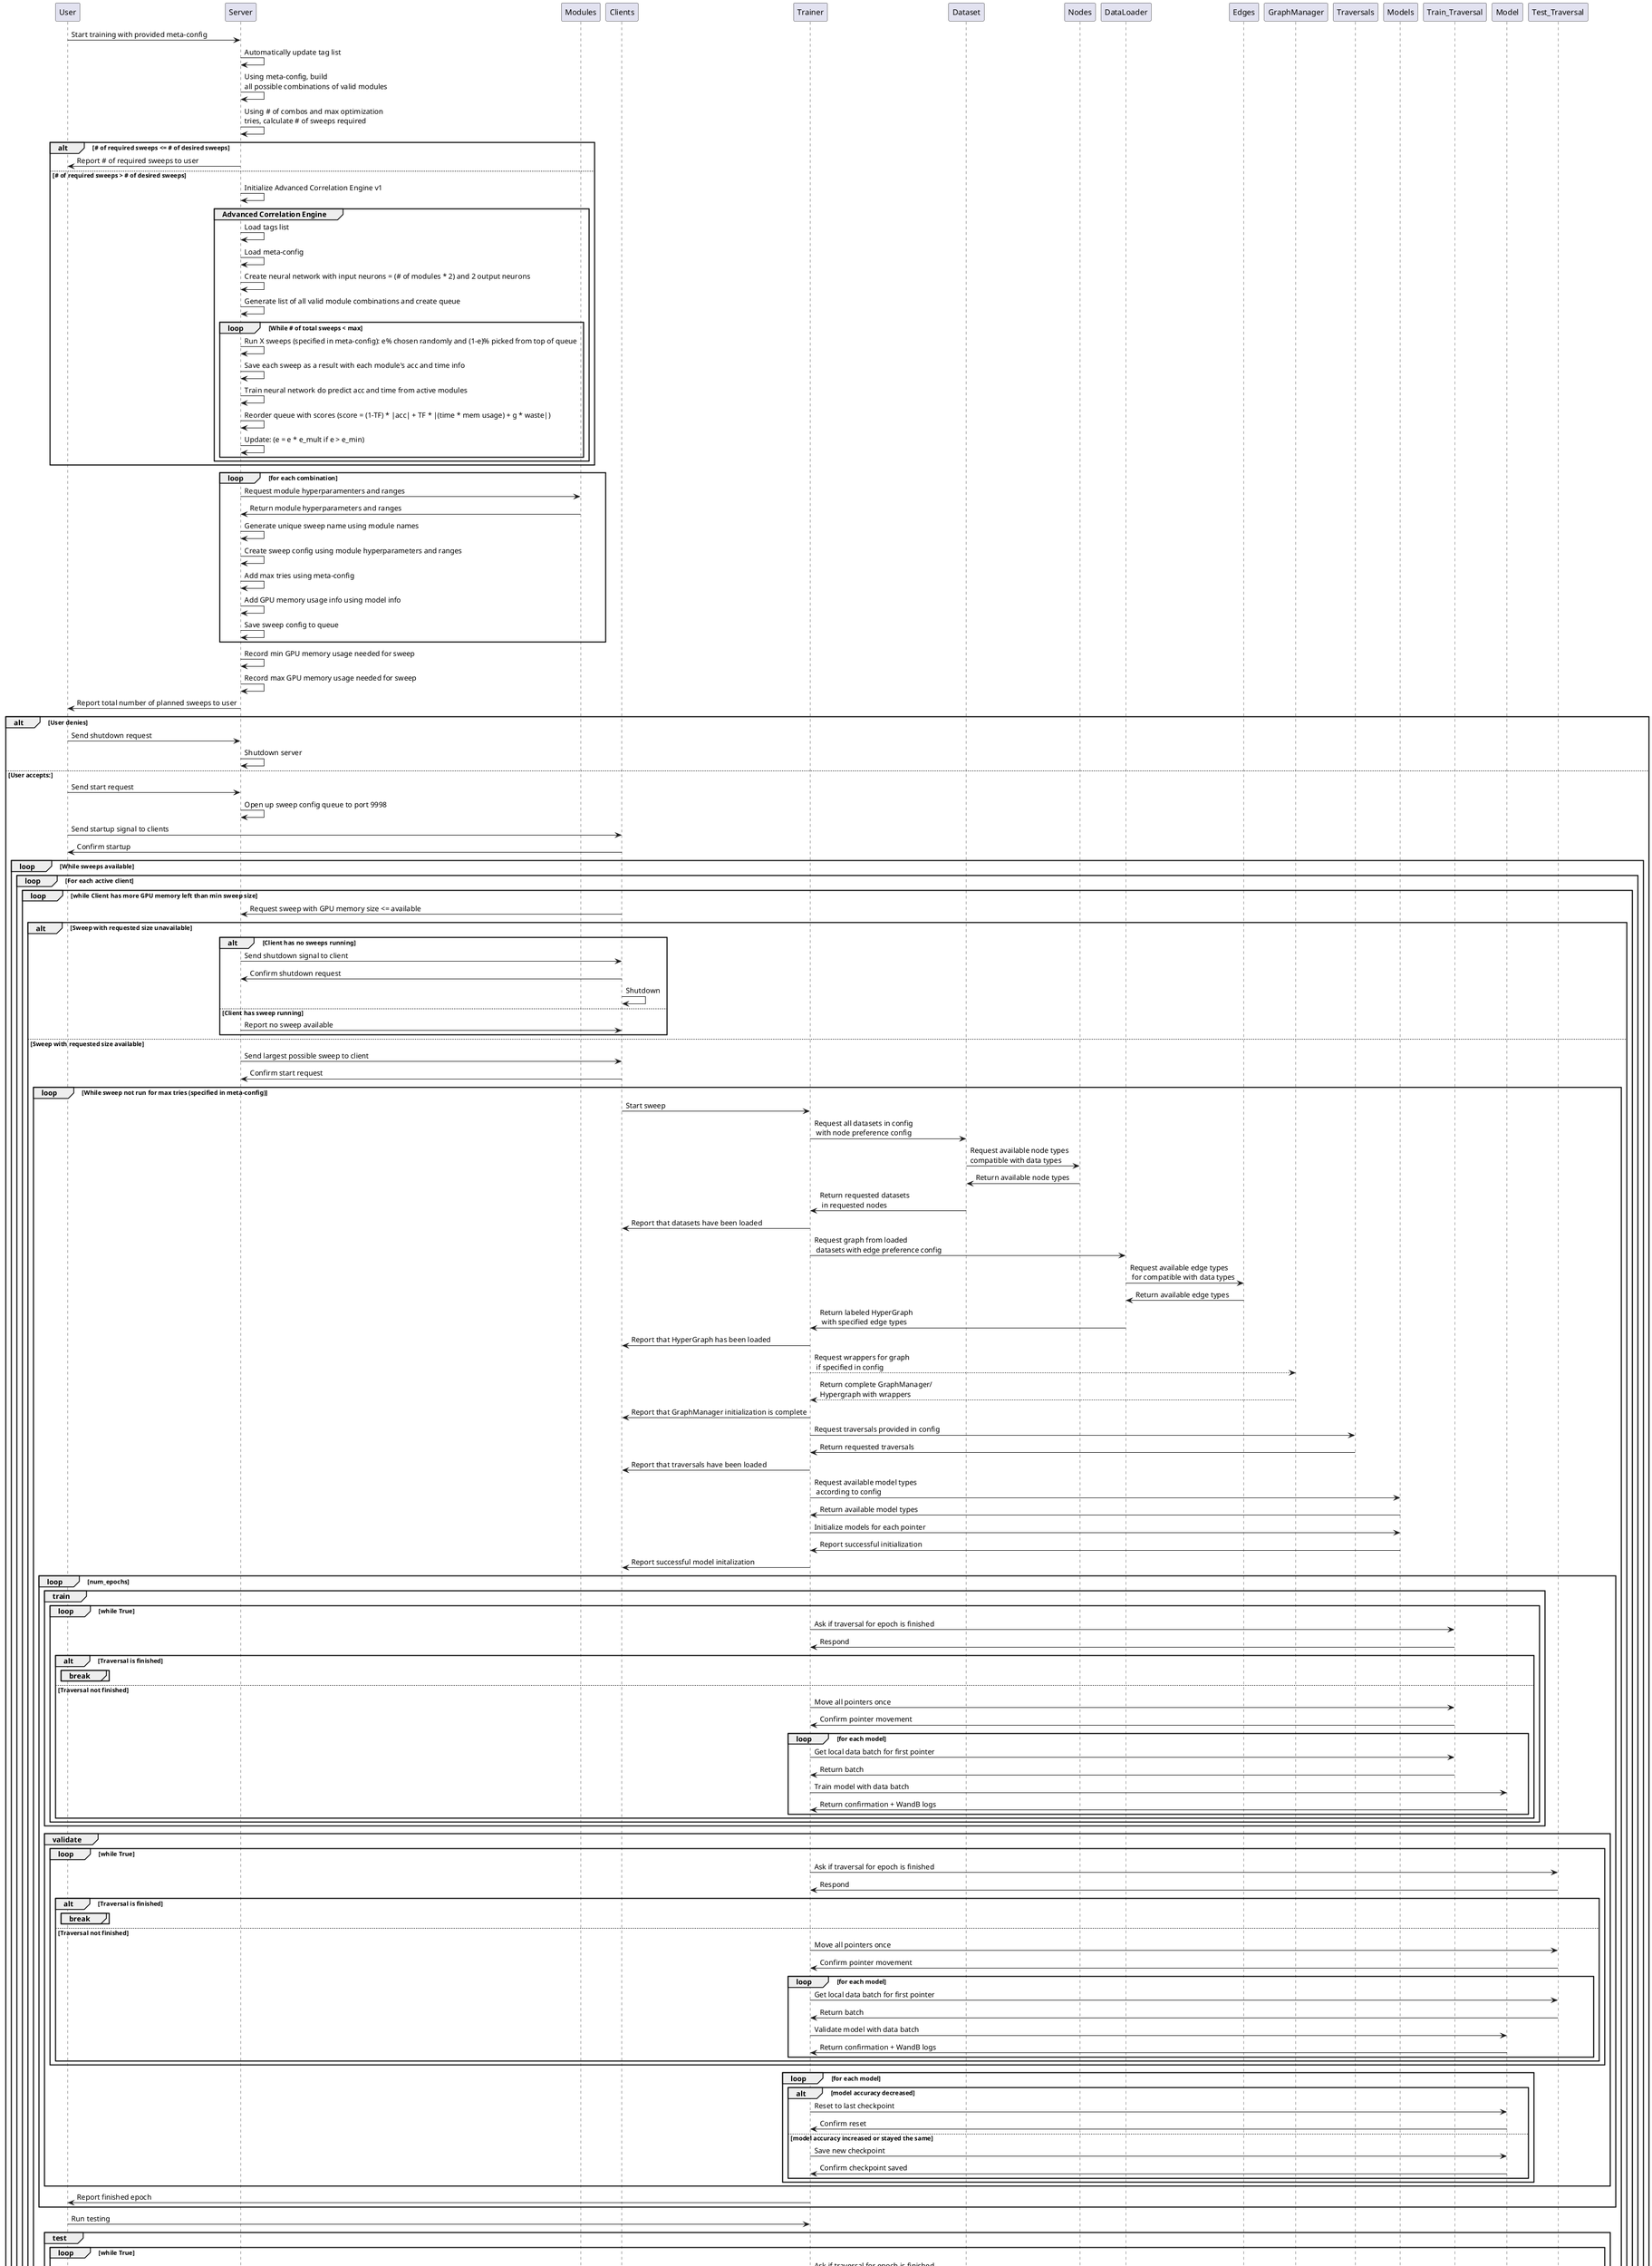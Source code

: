@startuml complete
User->Server: Start training with provided meta-config
Server->Server: Automatically update tag list
Server->Server: Using meta-config, build \nall possible combinations of valid modules
Server->Server: Using # of combos and max optimization \ntries, calculate # of sweeps required
alt # of required sweeps <= # of desired sweeps
    Server->User: Report # of required sweeps to user
else # of required sweeps > # of desired sweeps
    Server->Server: Initialize Advanced Correlation Engine v1
    group Advanced Correlation Engine
        Server->Server: Load tags list
        Server->Server: Load meta-config
        Server->Server: Create neural network with input neurons = (# of modules * 2) and 2 output neurons
        Server->Server: Generate list of all valid module combinations and create queue
        loop While # of total sweeps < max
            Server->Server: Run X sweeps (specified in meta-config): e% chosen randomly and (1-e)% picked from top of queue
            Server->Server: Save each sweep as a result with each module's acc and time info
            Server->Server: Train neural network do predict acc and time from active modules
            Server->Server: Reorder queue with scores (score = (1-TF) * |acc| + TF * |(time * mem usage) + g * waste|)
            Server->Server: Update: (e = e * e_mult if e > e_min)
        end
    end
end
loop for each combination
    Server->Modules: Request module hyperparamenters and ranges
    Modules->Server: Return module hyperparameters and ranges
    Server->Server: Generate unique sweep name using module names
    Server->Server: Create sweep config using module hyperparameters and ranges
    Server->Server: Add max tries using meta-config
    Server->Server: Add GPU memory usage info using model info
    Server->Server: Save sweep config to queue
end
Server->Server: Record min GPU memory usage needed for sweep
Server->Server: Record max GPU memory usage needed for sweep
Server->User: Report total number of planned sweeps to user
alt User denies
    User->Server: Send shutdown request
    Server->Server: Shutdown server
else User accepts:
    User->Server: Send start request
    Server->Server: Open up sweep config queue to port 9998
    User->Clients: Send startup signal to clients
    Clients->User: Confirm startup
    loop While sweeps available
        loop For each active client
            loop while Client has more GPU memory left than min sweep size
                Clients->Server: Request sweep with GPU memory size <= available
                alt Sweep with requested size unavailable
                    alt Client has no sweeps running
                        Server->Clients: Send shutdown signal to client
                        Clients->Server: Confirm shutdown request
                        Clients->Clients: Shutdown
                    else Client has sweep running
                        Server->Clients: Report no sweep available
                    end
                else Sweep with requested size available
                    
                    Server->Clients: Send largest possible sweep to client
                    Clients->Server: Confirm start request
                    loop While sweep not run for max tries (specified in meta-config)
                        Clients->Trainer: Start sweep
                        Trainer->Dataset: Request all datasets in config\n with node preference config
                        Dataset->Nodes: Request available node types \ncompatible with data types
                        Nodes->Dataset: Return available node types
                        Dataset->Trainer: Return requested datasets\n in requested nodes
                        Trainer->Clients: Report that datasets have been loaded
                        Trainer->DataLoader: Request graph from loaded\n datasets with edge preference config
                        DataLoader->Edges: Request available edge types\n for compatible with data types
                        Edges->DataLoader: Return available edge types
                        DataLoader->Trainer: Return labeled HyperGraph\n with specified edge types
                        Trainer->Clients: Report that HyperGraph has been loaded
                        Trainer-->GraphManager: Request wrappers for graph\n if specified in config
                        GraphManager-->Trainer: Return complete GraphManager/\nHypergraph with wrappers
                        Trainer->Clients: Report that GraphManager initialization is complete
                        Trainer->Traversals: Request traversals provided in config
                        Traversals->Trainer: Return requested traversals
                        Trainer->Clients: Report that traversals have been loaded
                        Trainer->Models: Request available model types\n according to config
                        Models->Trainer: Return available model types
                        Trainer->Models: Initialize models for each pointer
                        Models->Trainer: Report successful initialization
                        Trainer->Clients: Report successful model initalization
                        loop num_epochs
                            group train
                                loop while True
                                    Trainer->Train_Traversal: Ask if traversal for epoch is finished
                                    Train_Traversal->Trainer: Respond
                                    alt Traversal is finished
                                        break
                                        end
                                    else Traversal not finished
                                        Trainer->Train_Traversal: Move all pointers once
                                        Train_Traversal->Trainer: Confirm pointer movement
                                        loop for each model
                                            
                                            Trainer->Train_Traversal: Get local data batch for first pointer
                                            Train_Traversal->Trainer: Return batch
                                            Trainer->Model: Train model with data batch
                                            Model->Trainer: Return confirmation + WandB logs
                                        end
                                    end
                                end
                            end
                            group validate
                                loop while True
                                    Trainer->Test_Traversal: Ask if traversal for epoch is finished
                                    Test_Traversal->Trainer: Respond
                                    alt Traversal is finished
                                        break
                                        end
                                    else Traversal not finished
                                        Trainer->Test_Traversal: Move all pointers once
                                        Test_Traversal->Trainer: Confirm pointer movement
                                        loop for each model
                                            Trainer->Test_Traversal: Get local data batch for first pointer
                                            Test_Traversal->Trainer: Return batch
                                            Trainer->Model: Validate model with data batch
                                            Model->Trainer: Return confirmation + WandB logs
                                        end
                                    end
                                    
                                end
                                loop for each model
                                    alt model accuracy decreased
                                        Trainer->Model: Reset to last checkpoint
                                        Model->Trainer: Confirm reset
                                    else model accuracy increased or stayed the same
                                        Trainer->Model: Save new checkpoint
                                        Model->Trainer: Confirm checkpoint saved
                                    end
                                end
                            end
                        Trainer->User: Report finished epoch
                        end
                        User->Trainer: Run testing
                        group test
                            loop while True
                                Trainer->Test_Traversal: Ask if traversal for epoch is finished
                                Test_Traversal->Trainer: Respond
                                alt Traversal is finished
                                    break
                                    end
                                else Traversal not finished
                                    Trainer->Test_Traversal: Move all pointers once
                                    Test_Traversal->Trainer: Confirm pointer movement
                                    loop for each model
                                        Trainer->Test_Traversal: Get local data batch for first pointer
                                        Test_Traversal->Trainer: Return batch
                                        Trainer->Model: Test model with data batch
                                        Model->Trainer: Return confirmation + WandB logs
                                    end
                                end
                            end
                        end
                        Trainer->Trainer: Save WandB metrics for sweep optimization
                    end
                    Trainer->Clients: Return WandB logs and saved models
                end
            end
        end
    end
    Server->Clients: Send shutdown signal to client
    Clients->Server: Confirm shutdown request
    Clients->Clients: Shutdown all clients
    Server->User: Report sweeps finished
    Server->User: Report metrics if available
    Server->Server: Shutdown server
end


@enduml